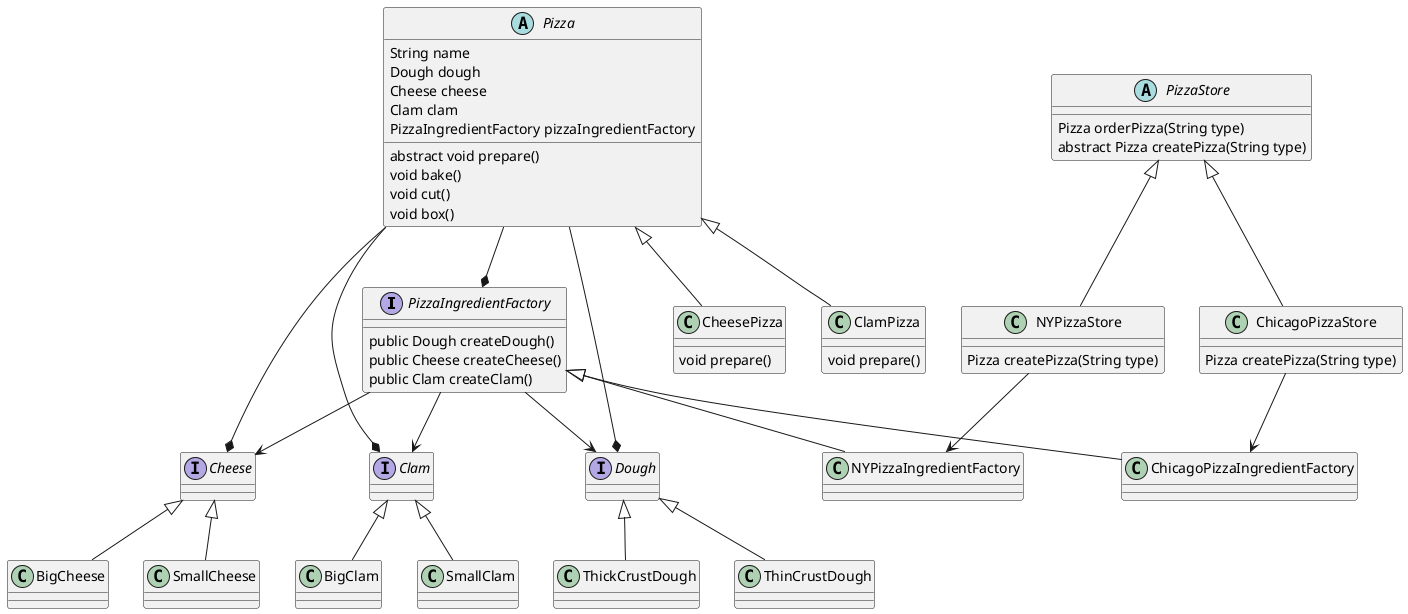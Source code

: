 @startuml
interface PizzaIngredientFactory {
  public Dough createDough()
  public Cheese createCheese()
  public Clam createClam()
}
interface Dough{
}
interface Cheese{
}
interface Clam{
}

abstract class Pizza {
  String name
  Dough dough
  Cheese cheese
  Clam clam
  PizzaIngredientFactory pizzaIngredientFactory
  abstract void prepare()
  void bake()
  void cut()
  void box()
}

class CheesePizza {
  void prepare()
}

class ClamPizza {
  void prepare()
}

abstract class PizzaStore {
  Pizza orderPizza(String type)
  abstract Pizza createPizza(String type)
}

class NYPizzaStore {
  Pizza createPizza(String type)
}

class ChicagoPizzaStore {
  Pizza createPizza(String type)
}

Pizza --* Dough
Pizza --* Cheese
Pizza --* Clam

Pizza <|-- CheesePizza
Pizza <|-- ClamPizza

Pizza --* PizzaIngredientFactory

PizzaIngredientFactory <|-- NYPizzaIngredientFactory
PizzaIngredientFactory <|-- ChicagoPizzaIngredientFactory

Dough <|-- ThickCrustDough
Dough <|-- ThinCrustDough

Cheese <|-- BigCheese
Cheese <|-- SmallCheese

Clam <|-- BigClam
Clam <|-- SmallClam

PizzaStore <|-- NYPizzaStore
PizzaStore <|-- ChicagoPizzaStore

NYPizzaStore --> NYPizzaIngredientFactory
ChicagoPizzaStore --> ChicagoPizzaIngredientFactory

PizzaIngredientFactory --> Dough
PizzaIngredientFactory --> Cheese
PizzaIngredientFactory --> Clam
@enduml